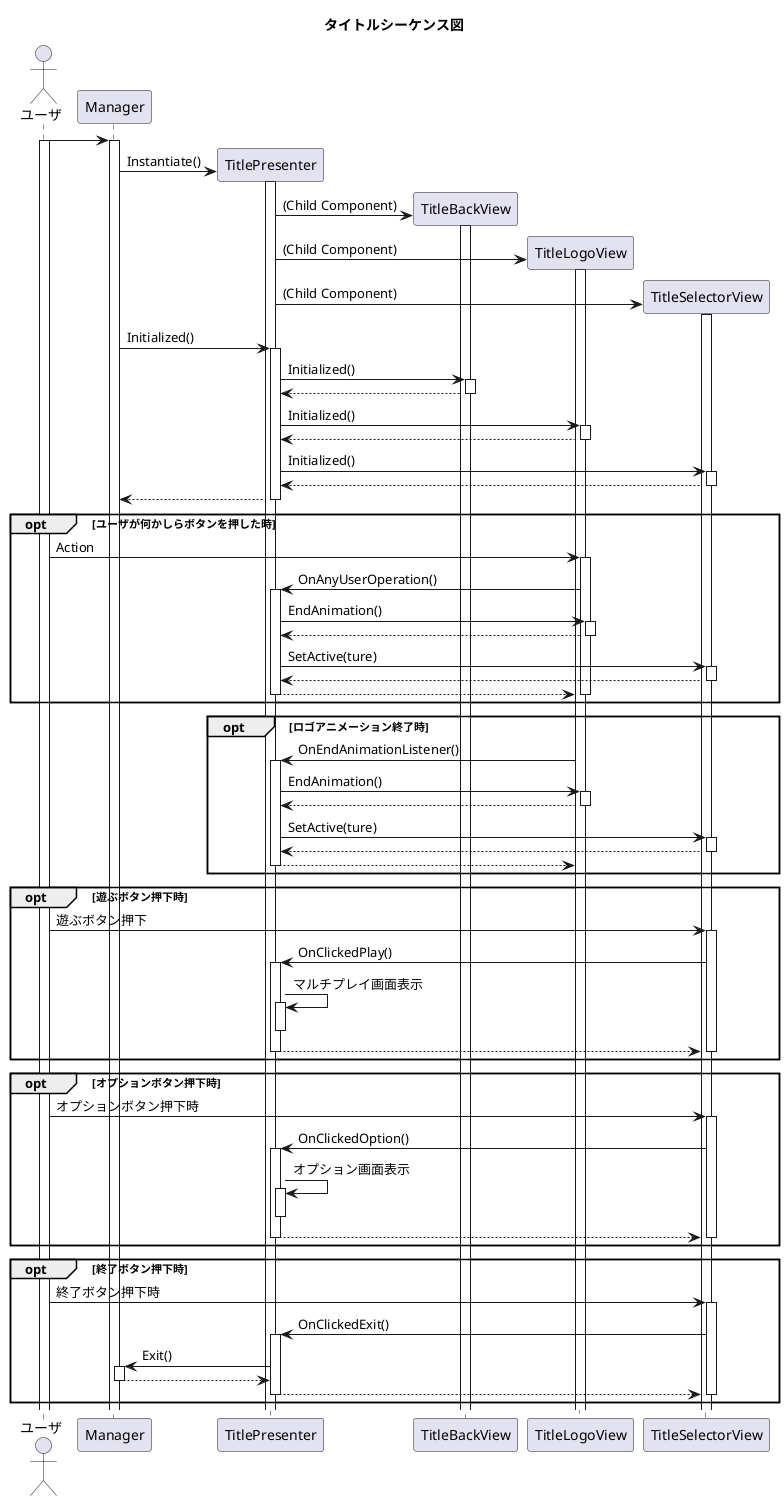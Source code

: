 @startuml

title タイトルシーケンス図

actor ユーザ

ユーザ -> Manager
activate ユーザ
activate Manager

create TitlePresenter
Manager -> TitlePresenter : Instantiate()
activate TitlePresenter

create TitleBackView
TitlePresenter -> TitleBackView : (Child Component)
activate TitleBackView

create TitleLogoView
TitlePresenter -> TitleLogoView : (Child Component)
activate TitleLogoView

create TitleSelectorView
TitlePresenter -> TitleSelectorView : (Child Component)
activate TitleSelectorView

Manager -> TitlePresenter : Initialized()
activate TitlePresenter

TitlePresenter -> TitleBackView : Initialized()
activate TitleBackView
TitlePresenter <-- TitleBackView
deactivate TitleBackView

TitlePresenter -> TitleLogoView : Initialized()
activate TitleLogoView
TitlePresenter <-- TitleLogoView
deactivate TitleLogoView

TitlePresenter -> TitleSelectorView : Initialized()
activate TitleSelectorView
TitlePresenter <-- TitleSelectorView
deactivate TitleSelectorView

Manager <-- TitlePresenter
deactivate TitlePresenter

opt ユーザが何かしらボタンを押した時

    ユーザ -> TitleLogoView : Action
    activate TitleLogoView

    TitlePresenter <- TitleLogoView : OnAnyUserOperation()
    activate TitlePresenter

    TitlePresenter -> TitleLogoView : EndAnimation()
    activate TitleLogoView
    TitlePresenter <-- TitleLogoView
    deactivate TitleLogoView

    TitlePresenter -> TitleSelectorView : SetActive(ture)
    activate TitleSelectorView
    TitlePresenter <-- TitleSelectorView
    deactivate TitleSelectorView

    TitlePresenter --> TitleLogoView
    deactivate TitlePresenter

    deactivate TitleLogoView

end

opt ロゴアニメーション終了時

    TitlePresenter <- TitleLogoView : OnEndAnimationListener()
    activate TitlePresenter

    TitlePresenter -> TitleLogoView : EndAnimation()
    activate TitleLogoView
    TitlePresenter <-- TitleLogoView
    deactivate TitleLogoView

    TitlePresenter -> TitleSelectorView : SetActive(ture)
    activate TitleSelectorView
    TitlePresenter <-- TitleSelectorView
    deactivate TitleSelectorView

    TitlePresenter --> TitleLogoView
    deactivate TitlePresenter

end

opt 遊ぶボタン押下時

    ユーザ -> TitleSelectorView : 遊ぶボタン押下
    activate TitleSelectorView

    TitlePresenter <- TitleSelectorView : OnClickedPlay()
    activate TitlePresenter

    TitlePresenter -> TitlePresenter : マルチプレイ画面表示
    activate TitlePresenter
    deactivate TitlePresenter

    TitlePresenter --> TitleSelectorView
    deactivate TitlePresenter

    deactivate TitleSelectorView

end

opt オプションボタン押下時

    ユーザ -> TitleSelectorView : オプションボタン押下時
    activate TitleSelectorView

    TitlePresenter <- TitleSelectorView : OnClickedOption()
    activate TitlePresenter

    TitlePresenter -> TitlePresenter : オプション画面表示
    activate TitlePresenter
    deactivate TitlePresenter

    TitlePresenter --> TitleSelectorView
    deactivate TitlePresenter

    deactivate TitleSelectorView

end

opt 終了ボタン押下時

    ユーザ -> TitleSelectorView : 終了ボタン押下時
    activate TitleSelectorView

    TitlePresenter <- TitleSelectorView : OnClickedExit()
    activate TitlePresenter

    Manager <- TitlePresenter : Exit()
    activate Manager
    Manager --> TitlePresenter
    deactivate Manager

    TitlePresenter --> TitleSelectorView
    deactivate TitlePresenter

    deactivate TitleSelectorView

end

@enduml
